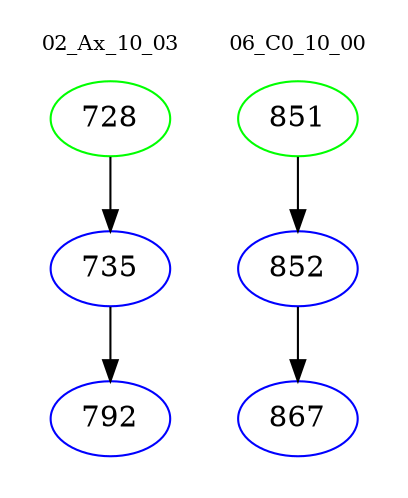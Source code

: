 digraph{
subgraph cluster_0 {
color = white
label = "02_Ax_10_03";
fontsize=10;
T0_728 [label="728", color="green"]
T0_728 -> T0_735 [color="black"]
T0_735 [label="735", color="blue"]
T0_735 -> T0_792 [color="black"]
T0_792 [label="792", color="blue"]
}
subgraph cluster_1 {
color = white
label = "06_C0_10_00";
fontsize=10;
T1_851 [label="851", color="green"]
T1_851 -> T1_852 [color="black"]
T1_852 [label="852", color="blue"]
T1_852 -> T1_867 [color="black"]
T1_867 [label="867", color="blue"]
}
}
